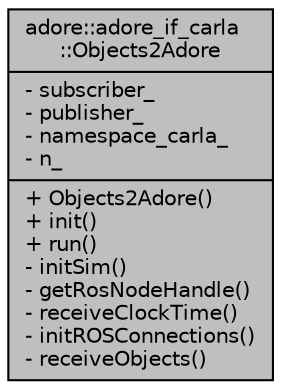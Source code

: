 digraph "adore::adore_if_carla::Objects2Adore"
{
 // LATEX_PDF_SIZE
  edge [fontname="Helvetica",fontsize="10",labelfontname="Helvetica",labelfontsize="10"];
  node [fontname="Helvetica",fontsize="10",shape=record];
  Node1 [label="{adore::adore_if_carla\l::Objects2Adore\n|- subscriber_\l- publisher_\l- namespace_carla_\l- n_\l|+ Objects2Adore()\l+ init()\l+ run()\l- initSim()\l- getRosNodeHandle()\l- receiveClockTime()\l- initROSConnections()\l- receiveObjects()\l}",height=0.2,width=0.4,color="black", fillcolor="grey75", style="filled", fontcolor="black",tooltip=" "];
}
